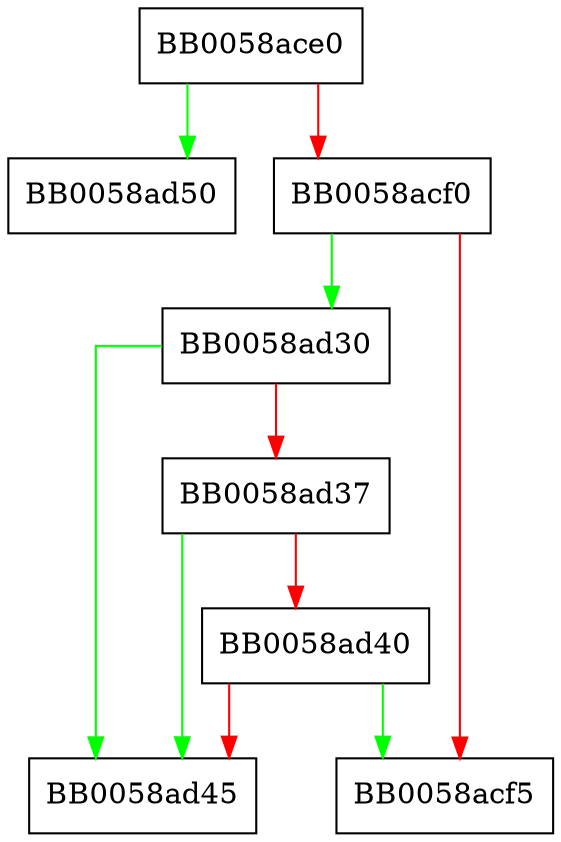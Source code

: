 digraph EC_POINT_get_Jprojective_coordinates_GFp {
  node [shape="box"];
  graph [splines=ortho];
  BB0058ace0 -> BB0058ad50 [color="green"];
  BB0058ace0 -> BB0058acf0 [color="red"];
  BB0058acf0 -> BB0058ad30 [color="green"];
  BB0058acf0 -> BB0058acf5 [color="red"];
  BB0058ad30 -> BB0058ad45 [color="green"];
  BB0058ad30 -> BB0058ad37 [color="red"];
  BB0058ad37 -> BB0058ad45 [color="green"];
  BB0058ad37 -> BB0058ad40 [color="red"];
  BB0058ad40 -> BB0058acf5 [color="green"];
  BB0058ad40 -> BB0058ad45 [color="red"];
}
